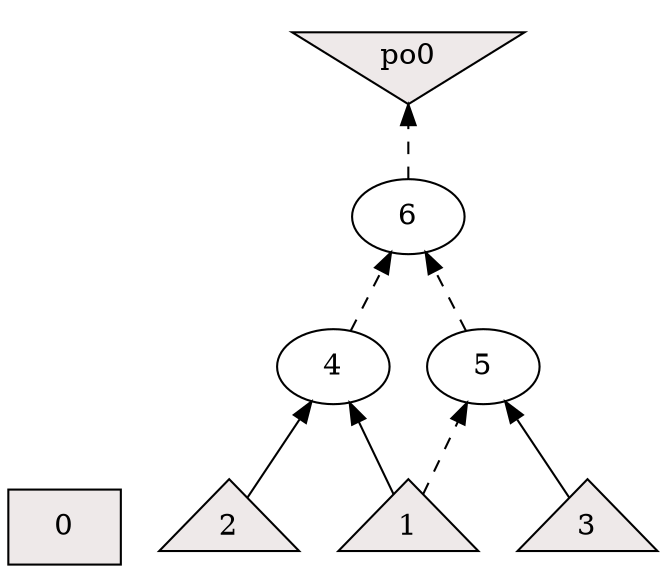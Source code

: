 digraph {
rankdir=BT;
0 [label="0",shape=box,style=filled,fillcolor=snow2]
1 [label="1",shape=triangle,style=filled,fillcolor=snow2]
2 [label="2",shape=triangle,style=filled,fillcolor=snow2]
3 [label="3",shape=triangle,style=filled,fillcolor=snow2]
4 [label="4",shape=ellipse,style=filled,fillcolor=white]
5 [label="5",shape=ellipse,style=filled,fillcolor=white]
6 [label="6",shape=ellipse,style=filled,fillcolor=white]
po0 [shape=invtriangle,style=filled,fillcolor=snow2]
1 -> 4 [style=solid]
2 -> 4 [style=solid]
1 -> 5 [style=dashed]
3 -> 5 [style=solid]
4 -> 6 [style=dashed]
5 -> 6 [style=dashed]
6 -> po0 [style=dashed]
{rank = same; 0; 1; 2; 3; }
{rank = same; 4; 5; }
{rank = same; 6; }
{rank = same; po0; }
}
